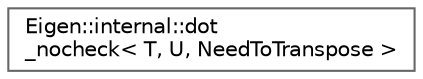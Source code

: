 digraph "类继承关系图"
{
 // LATEX_PDF_SIZE
  bgcolor="transparent";
  edge [fontname=Helvetica,fontsize=10,labelfontname=Helvetica,labelfontsize=10];
  node [fontname=Helvetica,fontsize=10,shape=box,height=0.2,width=0.4];
  rankdir="LR";
  Node0 [id="Node000000",label="Eigen::internal::dot\l_nocheck\< T, U, NeedToTranspose \>",height=0.2,width=0.4,color="grey40", fillcolor="white", style="filled",URL="$struct_eigen_1_1internal_1_1dot__nocheck.html",tooltip=" "];
}
